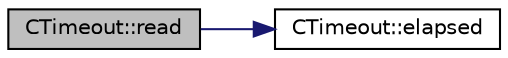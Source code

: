 digraph "CTimeout::read"
{
  edge [fontname="Helvetica",fontsize="10",labelfontname="Helvetica",labelfontsize="10"];
  node [fontname="Helvetica",fontsize="10",shape=record];
  rankdir="LR";
  Node1 [label="CTimeout::read",height=0.2,width=0.4,color="black", fillcolor="grey75", style="filled" fontcolor="black"];
  Node1 -> Node2 [color="midnightblue",fontsize="10",style="solid",fontname="Helvetica"];
  Node2 [label="CTimeout::elapsed",height=0.2,width=0.4,color="black", fillcolor="white", style="filled",URL="$d5/d5b/class_c_timeout.html#a1858ddcad4e18f8056441072616a457f"];
}
